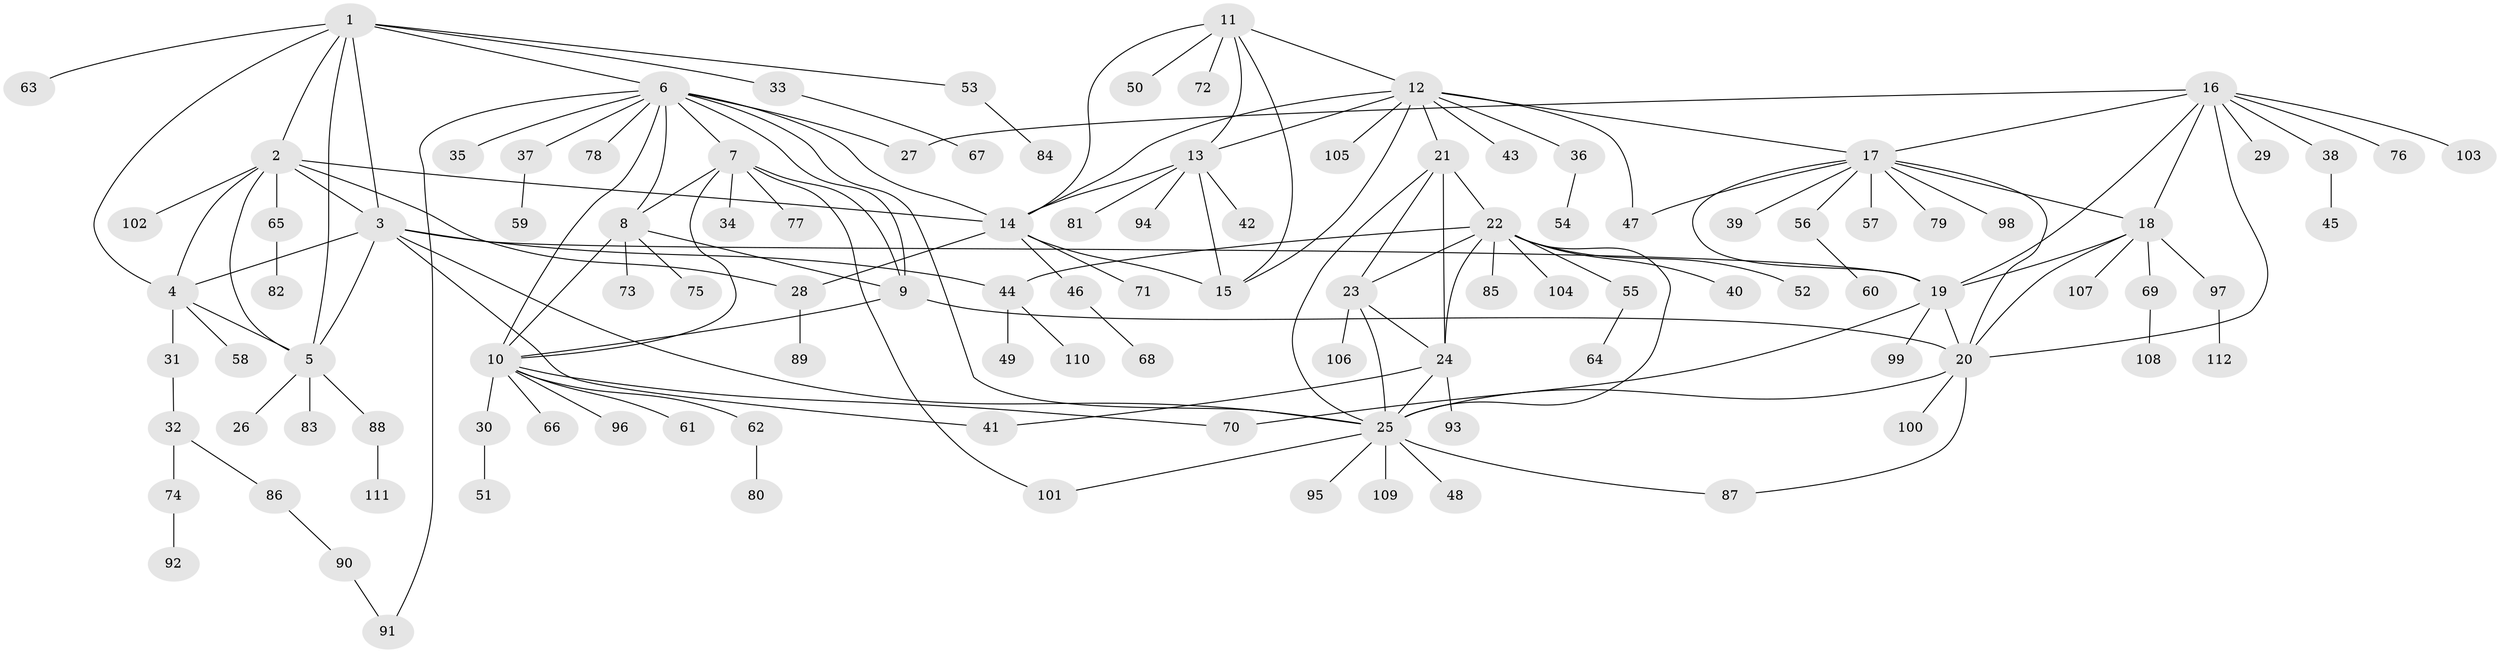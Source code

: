 // coarse degree distribution, {7: 0.10869565217391304, 9: 0.021739130434782608, 5: 0.043478260869565216, 10: 0.021739130434782608, 4: 0.08695652173913043, 6: 0.17391304347826086, 2: 0.17391304347826086, 8: 0.021739130434782608, 1: 0.32608695652173914, 3: 0.021739130434782608}
// Generated by graph-tools (version 1.1) at 2025/52/03/04/25 22:52:43]
// undirected, 112 vertices, 156 edges
graph export_dot {
  node [color=gray90,style=filled];
  1;
  2;
  3;
  4;
  5;
  6;
  7;
  8;
  9;
  10;
  11;
  12;
  13;
  14;
  15;
  16;
  17;
  18;
  19;
  20;
  21;
  22;
  23;
  24;
  25;
  26;
  27;
  28;
  29;
  30;
  31;
  32;
  33;
  34;
  35;
  36;
  37;
  38;
  39;
  40;
  41;
  42;
  43;
  44;
  45;
  46;
  47;
  48;
  49;
  50;
  51;
  52;
  53;
  54;
  55;
  56;
  57;
  58;
  59;
  60;
  61;
  62;
  63;
  64;
  65;
  66;
  67;
  68;
  69;
  70;
  71;
  72;
  73;
  74;
  75;
  76;
  77;
  78;
  79;
  80;
  81;
  82;
  83;
  84;
  85;
  86;
  87;
  88;
  89;
  90;
  91;
  92;
  93;
  94;
  95;
  96;
  97;
  98;
  99;
  100;
  101;
  102;
  103;
  104;
  105;
  106;
  107;
  108;
  109;
  110;
  111;
  112;
  1 -- 2;
  1 -- 3;
  1 -- 4;
  1 -- 5;
  1 -- 6;
  1 -- 33;
  1 -- 53;
  1 -- 63;
  2 -- 3;
  2 -- 4;
  2 -- 5;
  2 -- 14;
  2 -- 28;
  2 -- 65;
  2 -- 102;
  3 -- 4;
  3 -- 5;
  3 -- 19;
  3 -- 25;
  3 -- 41;
  3 -- 44;
  4 -- 5;
  4 -- 31;
  4 -- 58;
  5 -- 26;
  5 -- 83;
  5 -- 88;
  6 -- 7;
  6 -- 8;
  6 -- 9;
  6 -- 10;
  6 -- 14;
  6 -- 25;
  6 -- 27;
  6 -- 35;
  6 -- 37;
  6 -- 78;
  6 -- 91;
  7 -- 8;
  7 -- 9;
  7 -- 10;
  7 -- 34;
  7 -- 77;
  7 -- 101;
  8 -- 9;
  8 -- 10;
  8 -- 73;
  8 -- 75;
  9 -- 10;
  9 -- 20;
  10 -- 30;
  10 -- 61;
  10 -- 62;
  10 -- 66;
  10 -- 70;
  10 -- 96;
  11 -- 12;
  11 -- 13;
  11 -- 14;
  11 -- 15;
  11 -- 50;
  11 -- 72;
  12 -- 13;
  12 -- 14;
  12 -- 15;
  12 -- 17;
  12 -- 21;
  12 -- 36;
  12 -- 43;
  12 -- 47;
  12 -- 105;
  13 -- 14;
  13 -- 15;
  13 -- 42;
  13 -- 81;
  13 -- 94;
  14 -- 15;
  14 -- 28;
  14 -- 46;
  14 -- 71;
  16 -- 17;
  16 -- 18;
  16 -- 19;
  16 -- 20;
  16 -- 27;
  16 -- 29;
  16 -- 38;
  16 -- 76;
  16 -- 103;
  17 -- 18;
  17 -- 19;
  17 -- 20;
  17 -- 39;
  17 -- 47;
  17 -- 56;
  17 -- 57;
  17 -- 79;
  17 -- 98;
  18 -- 19;
  18 -- 20;
  18 -- 69;
  18 -- 97;
  18 -- 107;
  19 -- 20;
  19 -- 70;
  19 -- 99;
  20 -- 25;
  20 -- 87;
  20 -- 100;
  21 -- 22;
  21 -- 23;
  21 -- 24;
  21 -- 25;
  22 -- 23;
  22 -- 24;
  22 -- 25;
  22 -- 40;
  22 -- 44;
  22 -- 52;
  22 -- 55;
  22 -- 85;
  22 -- 104;
  23 -- 24;
  23 -- 25;
  23 -- 106;
  24 -- 25;
  24 -- 41;
  24 -- 93;
  25 -- 48;
  25 -- 87;
  25 -- 95;
  25 -- 101;
  25 -- 109;
  28 -- 89;
  30 -- 51;
  31 -- 32;
  32 -- 74;
  32 -- 86;
  33 -- 67;
  36 -- 54;
  37 -- 59;
  38 -- 45;
  44 -- 49;
  44 -- 110;
  46 -- 68;
  53 -- 84;
  55 -- 64;
  56 -- 60;
  62 -- 80;
  65 -- 82;
  69 -- 108;
  74 -- 92;
  86 -- 90;
  88 -- 111;
  90 -- 91;
  97 -- 112;
}
